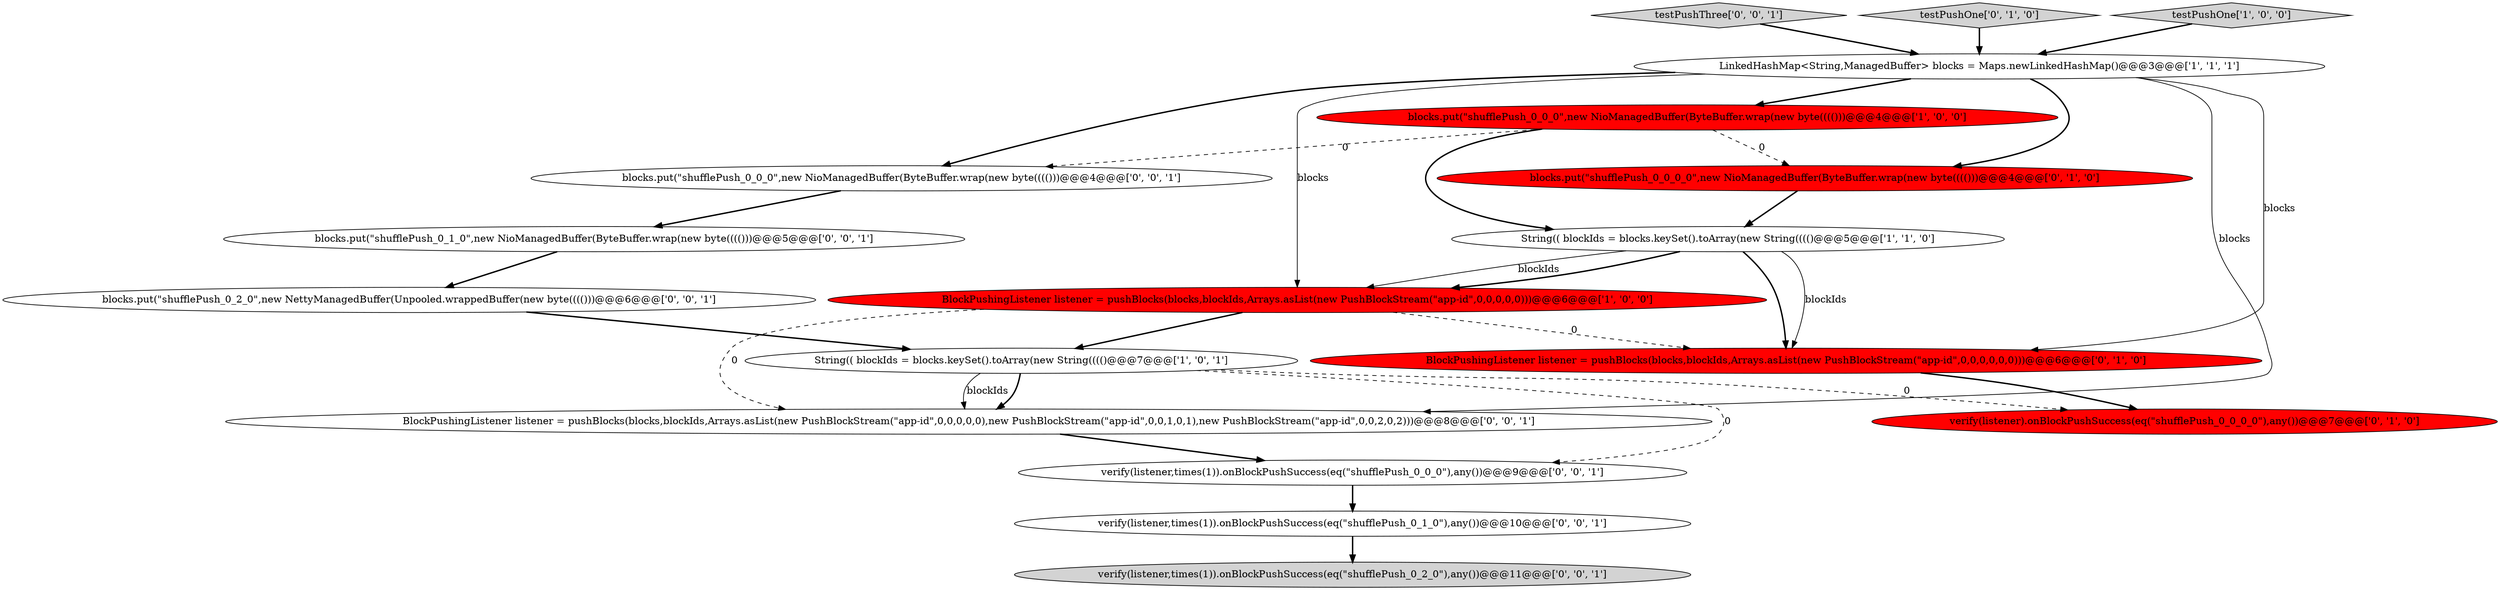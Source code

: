 digraph {
9 [style = filled, label = "verify(listener).onBlockPushSuccess(eq(\"shufflePush_0_0_0_0\"),any())@@@7@@@['0', '1', '0']", fillcolor = red, shape = ellipse image = "AAA1AAABBB2BBB"];
15 [style = filled, label = "verify(listener,times(1)).onBlockPushSuccess(eq(\"shufflePush_0_0_0\"),any())@@@9@@@['0', '0', '1']", fillcolor = white, shape = ellipse image = "AAA0AAABBB3BBB"];
10 [style = filled, label = "verify(listener,times(1)).onBlockPushSuccess(eq(\"shufflePush_0_1_0\"),any())@@@10@@@['0', '0', '1']", fillcolor = white, shape = ellipse image = "AAA0AAABBB3BBB"];
2 [style = filled, label = "blocks.put(\"shufflePush_0_0_0\",new NioManagedBuffer(ByteBuffer.wrap(new byte(((()))@@@4@@@['1', '0', '0']", fillcolor = red, shape = ellipse image = "AAA1AAABBB1BBB"];
3 [style = filled, label = "BlockPushingListener listener = pushBlocks(blocks,blockIds,Arrays.asList(new PushBlockStream(\"app-id\",0,0,0,0,0)))@@@6@@@['1', '0', '0']", fillcolor = red, shape = ellipse image = "AAA1AAABBB1BBB"];
1 [style = filled, label = "LinkedHashMap<String,ManagedBuffer> blocks = Maps.newLinkedHashMap()@@@3@@@['1', '1', '1']", fillcolor = white, shape = ellipse image = "AAA0AAABBB1BBB"];
16 [style = filled, label = "testPushThree['0', '0', '1']", fillcolor = lightgray, shape = diamond image = "AAA0AAABBB3BBB"];
17 [style = filled, label = "BlockPushingListener listener = pushBlocks(blocks,blockIds,Arrays.asList(new PushBlockStream(\"app-id\",0,0,0,0,0),new PushBlockStream(\"app-id\",0,0,1,0,1),new PushBlockStream(\"app-id\",0,0,2,0,2)))@@@8@@@['0', '0', '1']", fillcolor = white, shape = ellipse image = "AAA0AAABBB3BBB"];
8 [style = filled, label = "blocks.put(\"shufflePush_0_0_0_0\",new NioManagedBuffer(ByteBuffer.wrap(new byte(((()))@@@4@@@['0', '1', '0']", fillcolor = red, shape = ellipse image = "AAA1AAABBB2BBB"];
0 [style = filled, label = "String(( blockIds = blocks.keySet().toArray(new String(((()@@@5@@@['1', '1', '0']", fillcolor = white, shape = ellipse image = "AAA0AAABBB1BBB"];
7 [style = filled, label = "BlockPushingListener listener = pushBlocks(blocks,blockIds,Arrays.asList(new PushBlockStream(\"app-id\",0,0,0,0,0,0)))@@@6@@@['0', '1', '0']", fillcolor = red, shape = ellipse image = "AAA1AAABBB2BBB"];
5 [style = filled, label = "String(( blockIds = blocks.keySet().toArray(new String(((()@@@7@@@['1', '0', '1']", fillcolor = white, shape = ellipse image = "AAA0AAABBB1BBB"];
11 [style = filled, label = "verify(listener,times(1)).onBlockPushSuccess(eq(\"shufflePush_0_2_0\"),any())@@@11@@@['0', '0', '1']", fillcolor = lightgray, shape = ellipse image = "AAA0AAABBB3BBB"];
12 [style = filled, label = "blocks.put(\"shufflePush_0_2_0\",new NettyManagedBuffer(Unpooled.wrappedBuffer(new byte(((()))@@@6@@@['0', '0', '1']", fillcolor = white, shape = ellipse image = "AAA0AAABBB3BBB"];
6 [style = filled, label = "testPushOne['0', '1', '0']", fillcolor = lightgray, shape = diamond image = "AAA0AAABBB2BBB"];
14 [style = filled, label = "blocks.put(\"shufflePush_0_1_0\",new NioManagedBuffer(ByteBuffer.wrap(new byte(((()))@@@5@@@['0', '0', '1']", fillcolor = white, shape = ellipse image = "AAA0AAABBB3BBB"];
4 [style = filled, label = "testPushOne['1', '0', '0']", fillcolor = lightgray, shape = diamond image = "AAA0AAABBB1BBB"];
13 [style = filled, label = "blocks.put(\"shufflePush_0_0_0\",new NioManagedBuffer(ByteBuffer.wrap(new byte(((()))@@@4@@@['0', '0', '1']", fillcolor = white, shape = ellipse image = "AAA0AAABBB3BBB"];
0->3 [style = bold, label=""];
15->10 [style = bold, label=""];
3->17 [style = dashed, label="0"];
1->8 [style = bold, label=""];
12->5 [style = bold, label=""];
1->7 [style = solid, label="blocks"];
3->7 [style = dashed, label="0"];
5->9 [style = dashed, label="0"];
0->7 [style = solid, label="blockIds"];
5->17 [style = bold, label=""];
2->8 [style = dashed, label="0"];
1->13 [style = bold, label=""];
0->7 [style = bold, label=""];
0->3 [style = solid, label="blockIds"];
8->0 [style = bold, label=""];
7->9 [style = bold, label=""];
6->1 [style = bold, label=""];
1->3 [style = solid, label="blocks"];
3->5 [style = bold, label=""];
2->0 [style = bold, label=""];
1->17 [style = solid, label="blocks"];
16->1 [style = bold, label=""];
2->13 [style = dashed, label="0"];
14->12 [style = bold, label=""];
17->15 [style = bold, label=""];
5->17 [style = solid, label="blockIds"];
4->1 [style = bold, label=""];
1->2 [style = bold, label=""];
5->15 [style = dashed, label="0"];
13->14 [style = bold, label=""];
10->11 [style = bold, label=""];
}
